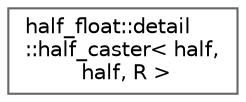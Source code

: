digraph "类继承关系图"
{
 // LATEX_PDF_SIZE
  bgcolor="transparent";
  edge [fontname=Helvetica,fontsize=10,labelfontname=Helvetica,labelfontsize=10];
  node [fontname=Helvetica,fontsize=10,shape=box,height=0.2,width=0.4];
  rankdir="LR";
  Node0 [id="Node000000",label="half_float::detail\l::half_caster\< half,\l half, R \>",height=0.2,width=0.4,color="grey40", fillcolor="white", style="filled",URL="$structhalf__float_1_1detail_1_1half__caster_3_01half_00_01half_00_01_r_01_4.html",tooltip=" "];
}
